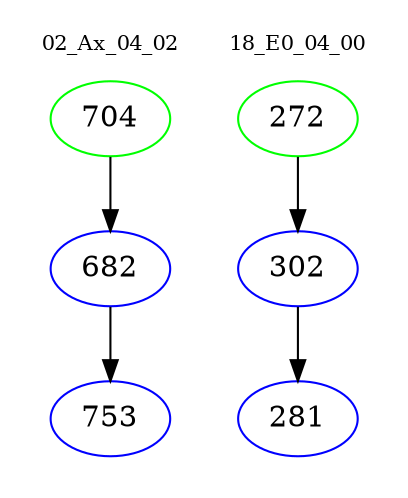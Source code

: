 digraph{
subgraph cluster_0 {
color = white
label = "02_Ax_04_02";
fontsize=10;
T0_704 [label="704", color="green"]
T0_704 -> T0_682 [color="black"]
T0_682 [label="682", color="blue"]
T0_682 -> T0_753 [color="black"]
T0_753 [label="753", color="blue"]
}
subgraph cluster_1 {
color = white
label = "18_E0_04_00";
fontsize=10;
T1_272 [label="272", color="green"]
T1_272 -> T1_302 [color="black"]
T1_302 [label="302", color="blue"]
T1_302 -> T1_281 [color="black"]
T1_281 [label="281", color="blue"]
}
}
